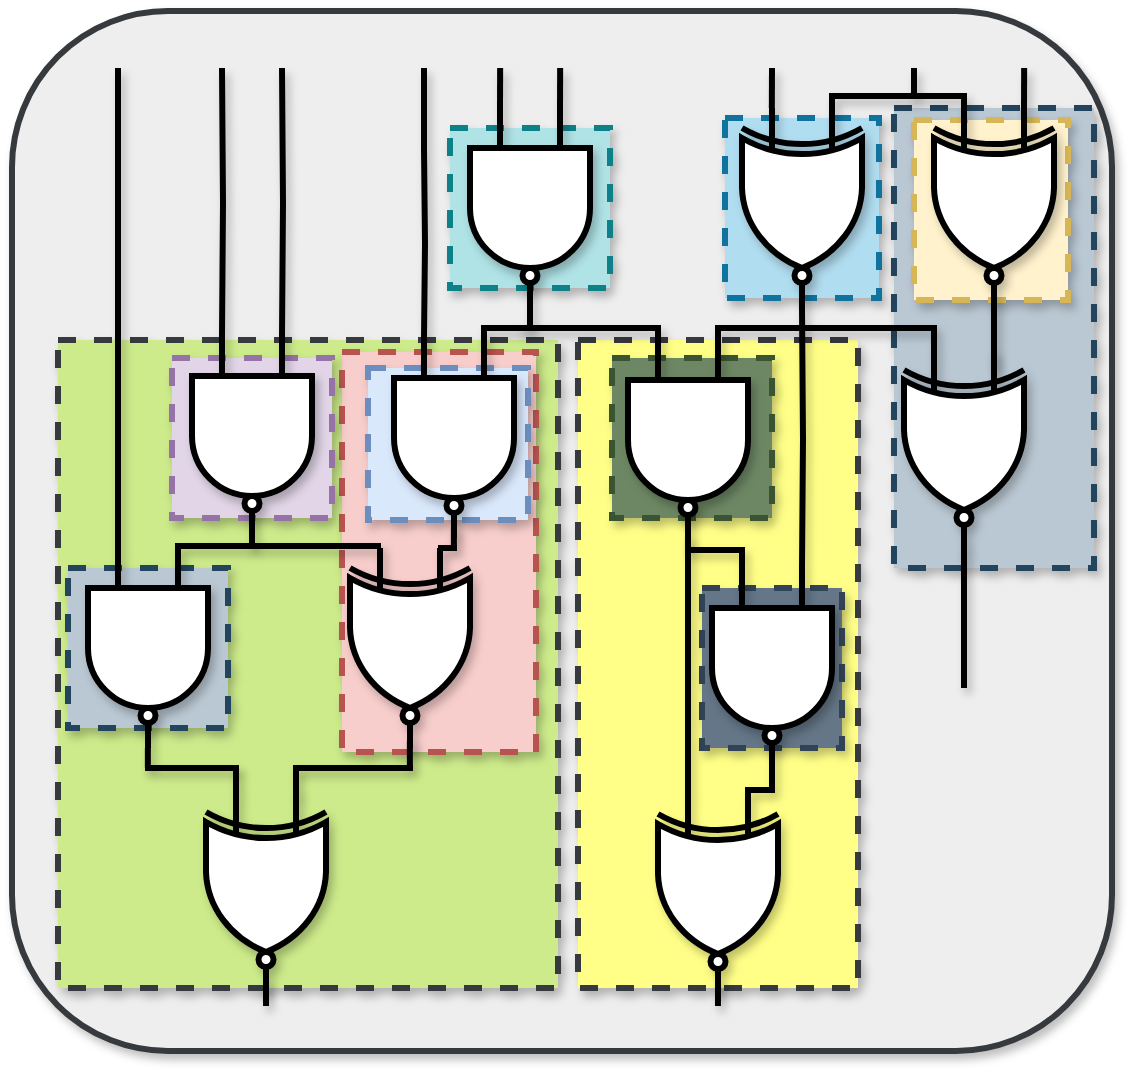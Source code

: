<mxfile version="24.7.6">
  <diagram name="第 1 页" id="32cf2SjD67FVLoWvo91B">
    <mxGraphModel dx="2298" dy="1345" grid="1" gridSize="10" guides="1" tooltips="1" connect="1" arrows="1" fold="1" page="1" pageScale="1" pageWidth="600" pageHeight="600" math="0" shadow="0">
      <root>
        <mxCell id="0" />
        <mxCell id="1" parent="0" />
        <mxCell id="VlMvp-50Jbbvg_0DPZDf-1" value="" style="rounded=1;whiteSpace=wrap;html=1;shadow=1;strokeWidth=3;fillColor=#eeeeee;strokeColor=#36393d;" parent="1" vertex="1">
          <mxGeometry x="25" y="7.5" width="550" height="520" as="geometry" />
        </mxCell>
        <mxCell id="VlMvp-50Jbbvg_0DPZDf-2" value="" style="group" parent="1" vertex="1" connectable="0">
          <mxGeometry x="48" y="36" width="525" height="480" as="geometry" />
        </mxCell>
        <mxCell id="BgFvJU5Psar2_dKR7bJg-219" value="" style="rounded=0;whiteSpace=wrap;html=1;dashed=1;strokeWidth=3;fillColor=#bac8d3;strokeColor=#23445d;shadow=1;" parent="VlMvp-50Jbbvg_0DPZDf-2" vertex="1">
          <mxGeometry x="418" y="20" width="100" height="230" as="geometry" />
        </mxCell>
        <mxCell id="BgFvJU5Psar2_dKR7bJg-217" value="" style="rounded=0;whiteSpace=wrap;html=1;dashed=1;strokeWidth=3;fillColor=#ffff88;strokeColor=#36393d;shadow=1;" parent="VlMvp-50Jbbvg_0DPZDf-2" vertex="1">
          <mxGeometry x="260" y="136" width="140" height="324" as="geometry" />
        </mxCell>
        <mxCell id="BgFvJU5Psar2_dKR7bJg-214" value="" style="rounded=0;whiteSpace=wrap;html=1;dashed=1;strokeWidth=3;fillColor=#cdeb8b;strokeColor=#36393d;shadow=1;" parent="VlMvp-50Jbbvg_0DPZDf-2" vertex="1">
          <mxGeometry y="136" width="250" height="324" as="geometry" />
        </mxCell>
        <mxCell id="BgFvJU5Psar2_dKR7bJg-161" value="" style="rounded=0;whiteSpace=wrap;html=1;dashed=1;strokeWidth=3;fillColor=#f8cecc;strokeColor=#b85450;shadow=1;" parent="VlMvp-50Jbbvg_0DPZDf-2" vertex="1">
          <mxGeometry x="142" y="142" width="97" height="200" as="geometry" />
        </mxCell>
        <mxCell id="BgFvJU5Psar2_dKR7bJg-108" value="" style="rounded=0;whiteSpace=wrap;html=1;dashed=1;strokeWidth=3;fillColor=#bac8d3;strokeColor=#23445d;shadow=1;" parent="VlMvp-50Jbbvg_0DPZDf-2" vertex="1">
          <mxGeometry x="5" y="250" width="80" height="80" as="geometry" />
        </mxCell>
        <mxCell id="BgFvJU5Psar2_dKR7bJg-110" value="" style="rounded=0;whiteSpace=wrap;html=1;dashed=1;strokeWidth=3;fillColor=#dae8fc;strokeColor=#6c8ebf;shadow=1;" parent="VlMvp-50Jbbvg_0DPZDf-2" vertex="1">
          <mxGeometry x="155" y="150" width="80" height="76" as="geometry" />
        </mxCell>
        <mxCell id="BgFvJU5Psar2_dKR7bJg-109" value="" style="rounded=0;whiteSpace=wrap;html=1;dashed=1;strokeWidth=3;fillColor=#e1d5e7;strokeColor=#9673a6;shadow=1;" parent="VlMvp-50Jbbvg_0DPZDf-2" vertex="1">
          <mxGeometry x="57" y="145" width="80" height="80" as="geometry" />
        </mxCell>
        <mxCell id="BgFvJU5Psar2_dKR7bJg-159" value="" style="group;shadow=1;" parent="VlMvp-50Jbbvg_0DPZDf-2" vertex="1" connectable="0">
          <mxGeometry x="15" width="510" height="480" as="geometry" />
        </mxCell>
        <mxCell id="BgFvJU5Psar2_dKR7bJg-220" value="" style="rounded=0;whiteSpace=wrap;html=1;dashed=1;strokeWidth=3;fillColor=#b1ddf0;strokeColor=#10739e;shadow=1;" parent="BgFvJU5Psar2_dKR7bJg-159" vertex="1">
          <mxGeometry x="318.5" y="25" width="77" height="90" as="geometry" />
        </mxCell>
        <mxCell id="BgFvJU5Psar2_dKR7bJg-218" value="" style="rounded=0;whiteSpace=wrap;html=1;dashed=1;strokeWidth=3;fillColor=#647687;strokeColor=#314354;shadow=1;fontColor=#ffffff;" parent="BgFvJU5Psar2_dKR7bJg-159" vertex="1">
          <mxGeometry x="307" y="260" width="70" height="80" as="geometry" />
        </mxCell>
        <mxCell id="BgFvJU5Psar2_dKR7bJg-215" value="" style="rounded=0;whiteSpace=wrap;html=1;dashed=1;strokeWidth=3;fillColor=#b0e3e6;strokeColor=#0e8088;shadow=1;" parent="BgFvJU5Psar2_dKR7bJg-159" vertex="1">
          <mxGeometry x="181" y="30" width="80" height="80" as="geometry" />
        </mxCell>
        <mxCell id="BgFvJU5Psar2_dKR7bJg-164" value="" style="rounded=0;whiteSpace=wrap;html=1;dashed=1;strokeWidth=3;fillColor=#6d8764;strokeColor=#3A5431;shadow=1;fontColor=#ffffff;" parent="BgFvJU5Psar2_dKR7bJg-159" vertex="1">
          <mxGeometry x="262" y="145" width="80" height="80" as="geometry" />
        </mxCell>
        <mxCell id="BgFvJU5Psar2_dKR7bJg-162" value="" style="rounded=0;whiteSpace=wrap;html=1;dashed=1;strokeWidth=3;fillColor=#fff2cc;strokeColor=#d6b656;shadow=1;" parent="BgFvJU5Psar2_dKR7bJg-159" vertex="1">
          <mxGeometry x="413" y="26" width="77" height="90" as="geometry" />
        </mxCell>
        <mxCell id="BgFvJU5Psar2_dKR7bJg-12" value="" style="verticalLabelPosition=bottom;shadow=1;dashed=0;align=center;html=1;verticalAlign=top;shape=mxgraph.electrical.logic_gates.logic_gate;operation=xor;negating=1;negSize=0.15;strokeWidth=3;direction=south;" parent="BgFvJU5Psar2_dKR7bJg-159" vertex="1">
          <mxGeometry x="131" y="240" width="60" height="100" as="geometry" />
        </mxCell>
        <mxCell id="BgFvJU5Psar2_dKR7bJg-13" value="" style="verticalLabelPosition=bottom;shadow=1;dashed=0;align=center;html=1;verticalAlign=top;shape=mxgraph.electrical.logic_gates.logic_gate;operation=and;negating=1;negSize=0.15;strokeWidth=3;direction=south;" parent="BgFvJU5Psar2_dKR7bJg-159" vertex="1">
          <mxGeometry y="240" width="60" height="100" as="geometry" />
        </mxCell>
        <mxCell id="BgFvJU5Psar2_dKR7bJg-14" value="" style="verticalLabelPosition=bottom;shadow=1;dashed=0;align=center;html=1;verticalAlign=top;shape=mxgraph.electrical.logic_gates.logic_gate;operation=and;negating=1;negSize=0.15;strokeWidth=3;direction=south;" parent="BgFvJU5Psar2_dKR7bJg-159" vertex="1">
          <mxGeometry x="52" y="134" width="60" height="100" as="geometry" />
        </mxCell>
        <mxCell id="BgFvJU5Psar2_dKR7bJg-16" value="" style="endArrow=none;html=1;rounded=0;entryX=1;entryY=0.5;entryDx=0;entryDy=0;entryPerimeter=0;strokeWidth=3;shadow=1;" parent="BgFvJU5Psar2_dKR7bJg-159" target="BgFvJU5Psar2_dKR7bJg-14" edge="1">
          <mxGeometry width="50" height="50" relative="1" as="geometry">
            <mxPoint x="82" y="240" as="sourcePoint" />
            <mxPoint x="82" y="329" as="targetPoint" />
          </mxGeometry>
        </mxCell>
        <mxCell id="BgFvJU5Psar2_dKR7bJg-18" value="" style="verticalLabelPosition=bottom;shadow=1;dashed=0;align=center;html=1;verticalAlign=top;shape=mxgraph.electrical.logic_gates.logic_gate;operation=xor;negating=1;negSize=0.15;strokeWidth=3;direction=south;" parent="BgFvJU5Psar2_dKR7bJg-159" vertex="1">
          <mxGeometry x="59" y="362" width="60" height="100" as="geometry" />
        </mxCell>
        <mxCell id="BgFvJU5Psar2_dKR7bJg-21" value="" style="endArrow=none;html=1;rounded=0;strokeWidth=3;entryX=0;entryY=0.75;entryDx=0;entryDy=0;entryPerimeter=0;edgeStyle=orthogonalEdgeStyle;shadow=1;" parent="BgFvJU5Psar2_dKR7bJg-159" target="BgFvJU5Psar2_dKR7bJg-13" edge="1">
          <mxGeometry width="50" height="50" relative="1" as="geometry">
            <mxPoint x="15" as="sourcePoint" />
            <mxPoint x="-9" y="238" as="targetPoint" />
            <Array as="points">
              <mxPoint x="15" y="8" />
            </Array>
          </mxGeometry>
        </mxCell>
        <mxCell id="BgFvJU5Psar2_dKR7bJg-22" value="" style="endArrow=none;html=1;rounded=0;strokeWidth=3;entryX=0;entryY=0.75;entryDx=0;entryDy=0;entryPerimeter=0;edgeStyle=orthogonalEdgeStyle;shadow=1;" parent="BgFvJU5Psar2_dKR7bJg-159" target="BgFvJU5Psar2_dKR7bJg-14" edge="1">
          <mxGeometry width="50" height="50" relative="1" as="geometry">
            <mxPoint x="67" as="sourcePoint" />
            <mxPoint x="72" y="119" as="targetPoint" />
          </mxGeometry>
        </mxCell>
        <mxCell id="BgFvJU5Psar2_dKR7bJg-23" value="" style="endArrow=none;html=1;rounded=0;strokeWidth=3;entryX=0;entryY=0.25;entryDx=0;entryDy=0;entryPerimeter=0;edgeStyle=orthogonalEdgeStyle;shadow=1;" parent="BgFvJU5Psar2_dKR7bJg-159" target="BgFvJU5Psar2_dKR7bJg-14" edge="1">
          <mxGeometry width="50" height="50" relative="1" as="geometry">
            <mxPoint x="97" as="sourcePoint" />
            <mxPoint x="77" y="149" as="targetPoint" />
          </mxGeometry>
        </mxCell>
        <mxCell id="BgFvJU5Psar2_dKR7bJg-24" value="" style="verticalLabelPosition=bottom;shadow=1;dashed=0;align=center;html=1;verticalAlign=top;shape=mxgraph.electrical.logic_gates.logic_gate;operation=and;negating=1;negSize=0.15;strokeWidth=3;direction=south;" parent="BgFvJU5Psar2_dKR7bJg-159" vertex="1">
          <mxGeometry x="153" y="135" width="60" height="100" as="geometry" />
        </mxCell>
        <mxCell id="BgFvJU5Psar2_dKR7bJg-25" value="" style="endArrow=none;html=1;rounded=0;strokeWidth=3;shadow=1;" parent="BgFvJU5Psar2_dKR7bJg-159" edge="1">
          <mxGeometry width="50" height="50" relative="1" as="geometry">
            <mxPoint x="184.5" y="240" as="sourcePoint" />
            <mxPoint x="175" y="240" as="targetPoint" />
          </mxGeometry>
        </mxCell>
        <mxCell id="BgFvJU5Psar2_dKR7bJg-27" value="" style="endArrow=none;html=1;rounded=0;strokeWidth=3;entryX=0;entryY=0.75;entryDx=0;entryDy=0;entryPerimeter=0;edgeStyle=orthogonalEdgeStyle;shadow=1;" parent="BgFvJU5Psar2_dKR7bJg-159" target="BgFvJU5Psar2_dKR7bJg-24" edge="1">
          <mxGeometry width="50" height="50" relative="1" as="geometry">
            <mxPoint x="168" y="40" as="sourcePoint" />
            <mxPoint x="163" y="130" as="targetPoint" />
          </mxGeometry>
        </mxCell>
        <mxCell id="BgFvJU5Psar2_dKR7bJg-28" value="" style="verticalLabelPosition=bottom;shadow=1;dashed=0;align=center;html=1;verticalAlign=top;shape=mxgraph.electrical.logic_gates.logic_gate;operation=and;negating=1;negSize=0.15;strokeWidth=3;direction=south;" parent="BgFvJU5Psar2_dKR7bJg-159" vertex="1">
          <mxGeometry x="191" y="20" width="60" height="100" as="geometry" />
        </mxCell>
        <mxCell id="BgFvJU5Psar2_dKR7bJg-29" value="" style="endArrow=none;html=1;rounded=0;strokeWidth=3;entryX=0;entryY=0.25;entryDx=0;entryDy=0;entryPerimeter=0;edgeStyle=orthogonalEdgeStyle;exitX=1;exitY=0.5;exitDx=0;exitDy=0;exitPerimeter=0;shadow=1;" parent="BgFvJU5Psar2_dKR7bJg-159" source="BgFvJU5Psar2_dKR7bJg-28" target="BgFvJU5Psar2_dKR7bJg-24" edge="1">
          <mxGeometry width="50" height="50" relative="1" as="geometry">
            <mxPoint x="140" y="50" as="sourcePoint" />
            <mxPoint x="140" y="140" as="targetPoint" />
          </mxGeometry>
        </mxCell>
        <mxCell id="BgFvJU5Psar2_dKR7bJg-30" value="" style="verticalLabelPosition=bottom;shadow=1;dashed=0;align=center;html=1;verticalAlign=top;shape=mxgraph.electrical.logic_gates.logic_gate;operation=and;negating=1;negSize=0.15;strokeWidth=3;direction=south;" parent="BgFvJU5Psar2_dKR7bJg-159" vertex="1">
          <mxGeometry x="270" y="136" width="60" height="100" as="geometry" />
        </mxCell>
        <mxCell id="BgFvJU5Psar2_dKR7bJg-31" value="" style="endArrow=none;html=1;rounded=0;strokeWidth=3;edgeStyle=orthogonalEdgeStyle;exitX=0;exitY=0.75;exitDx=0;exitDy=0;exitPerimeter=0;shadow=1;" parent="BgFvJU5Psar2_dKR7bJg-159" source="BgFvJU5Psar2_dKR7bJg-30" edge="1">
          <mxGeometry width="50" height="50" relative="1" as="geometry">
            <mxPoint x="275" y="139" as="sourcePoint" />
            <mxPoint x="215" y="130" as="targetPoint" />
            <Array as="points">
              <mxPoint x="285" y="130" />
            </Array>
          </mxGeometry>
        </mxCell>
        <mxCell id="BgFvJU5Psar2_dKR7bJg-32" value="" style="verticalLabelPosition=bottom;shadow=1;dashed=0;align=center;html=1;verticalAlign=top;shape=mxgraph.electrical.logic_gates.logic_gate;operation=xor;negating=1;negSize=0.15;strokeWidth=3;direction=south;" parent="BgFvJU5Psar2_dKR7bJg-159" vertex="1">
          <mxGeometry x="285" y="363" width="60" height="100" as="geometry" />
        </mxCell>
        <mxCell id="BgFvJU5Psar2_dKR7bJg-33" value="" style="endArrow=none;html=1;rounded=0;strokeWidth=3;entryX=0;entryY=0.75;entryDx=0;entryDy=0;entryPerimeter=0;edgeStyle=orthogonalEdgeStyle;exitX=1;exitY=0.5;exitDx=0;exitDy=0;exitPerimeter=0;shadow=1;" parent="BgFvJU5Psar2_dKR7bJg-159" source="BgFvJU5Psar2_dKR7bJg-30" target="BgFvJU5Psar2_dKR7bJg-32" edge="1">
          <mxGeometry width="50" height="50" relative="1" as="geometry">
            <mxPoint x="280" y="220" as="sourcePoint" />
            <mxPoint x="280" y="460" as="targetPoint" />
          </mxGeometry>
        </mxCell>
        <mxCell id="BgFvJU5Psar2_dKR7bJg-34" value="" style="endArrow=none;html=1;rounded=0;strokeWidth=3;shadow=1;" parent="BgFvJU5Psar2_dKR7bJg-159" edge="1">
          <mxGeometry width="50" height="50" relative="1" as="geometry">
            <mxPoint x="43.5" y="239" as="sourcePoint" />
            <mxPoint x="146.5" y="239" as="targetPoint" />
          </mxGeometry>
        </mxCell>
        <mxCell id="BgFvJU5Psar2_dKR7bJg-35" value="" style="verticalLabelPosition=bottom;shadow=1;dashed=0;align=center;html=1;verticalAlign=top;shape=mxgraph.electrical.logic_gates.logic_gate;operation=and;negating=1;negSize=0.15;strokeWidth=3;direction=south;" parent="BgFvJU5Psar2_dKR7bJg-159" vertex="1">
          <mxGeometry x="312" y="250" width="60" height="100" as="geometry" />
        </mxCell>
        <mxCell id="BgFvJU5Psar2_dKR7bJg-36" value="" style="endArrow=none;html=1;rounded=0;strokeWidth=3;edgeStyle=orthogonalEdgeStyle;exitX=0;exitY=0.75;exitDx=0;exitDy=0;exitPerimeter=0;shadow=1;" parent="BgFvJU5Psar2_dKR7bJg-159" source="BgFvJU5Psar2_dKR7bJg-35" edge="1">
          <mxGeometry width="50" height="50" relative="1" as="geometry">
            <mxPoint x="344.99" y="250" as="sourcePoint" />
            <mxPoint x="299.99" y="234" as="targetPoint" />
            <Array as="points">
              <mxPoint x="327" y="241" />
              <mxPoint x="300" y="241" />
            </Array>
          </mxGeometry>
        </mxCell>
        <mxCell id="BgFvJU5Psar2_dKR7bJg-38" value="" style="verticalLabelPosition=bottom;shadow=1;dashed=0;align=center;html=1;verticalAlign=top;shape=mxgraph.electrical.logic_gates.logic_gate;operation=xor;negating=1;negSize=0.15;strokeWidth=3;direction=south;" parent="BgFvJU5Psar2_dKR7bJg-159" vertex="1">
          <mxGeometry x="327" y="20" width="60" height="100" as="geometry" />
        </mxCell>
        <mxCell id="BgFvJU5Psar2_dKR7bJg-39" value="" style="verticalLabelPosition=bottom;shadow=1;dashed=0;align=center;html=1;verticalAlign=top;shape=mxgraph.electrical.logic_gates.logic_gate;operation=xor;negating=1;negSize=0.15;strokeWidth=3;direction=south;" parent="BgFvJU5Psar2_dKR7bJg-159" vertex="1">
          <mxGeometry x="423" y="20" width="60" height="100" as="geometry" />
        </mxCell>
        <mxCell id="BgFvJU5Psar2_dKR7bJg-40" value="" style="endArrow=none;html=1;rounded=0;strokeWidth=3;entryX=0;entryY=0.25;entryDx=0;entryDy=0;entryPerimeter=0;edgeStyle=orthogonalEdgeStyle;shadow=1;" parent="BgFvJU5Psar2_dKR7bJg-159" target="BgFvJU5Psar2_dKR7bJg-35" edge="1">
          <mxGeometry width="50" height="50" relative="1" as="geometry">
            <mxPoint x="357" y="120" as="sourcePoint" />
            <mxPoint x="356.71" y="250" as="targetPoint" />
          </mxGeometry>
        </mxCell>
        <mxCell id="BgFvJU5Psar2_dKR7bJg-41" value="" style="verticalLabelPosition=bottom;shadow=1;dashed=0;align=center;html=1;verticalAlign=top;shape=mxgraph.electrical.logic_gates.logic_gate;operation=xor;negating=1;negSize=0.15;strokeWidth=3;direction=south;" parent="BgFvJU5Psar2_dKR7bJg-159" vertex="1">
          <mxGeometry x="408" y="141" width="60" height="100" as="geometry" />
        </mxCell>
        <mxCell id="BgFvJU5Psar2_dKR7bJg-42" value="" style="endArrow=none;html=1;rounded=0;strokeWidth=3;exitX=1;exitY=0.5;exitDx=0;exitDy=0;exitPerimeter=0;entryX=0.09;entryY=0.25;entryDx=0;entryDy=0;entryPerimeter=0;shadow=1;" parent="BgFvJU5Psar2_dKR7bJg-159" source="BgFvJU5Psar2_dKR7bJg-39" target="BgFvJU5Psar2_dKR7bJg-41" edge="1">
          <mxGeometry width="50" height="50" relative="1" as="geometry">
            <mxPoint x="348" y="130" as="sourcePoint" />
            <mxPoint x="453" y="140" as="targetPoint" />
          </mxGeometry>
        </mxCell>
        <mxCell id="BgFvJU5Psar2_dKR7bJg-43" value="" style="endArrow=none;html=1;rounded=0;strokeWidth=3;edgeStyle=orthogonalEdgeStyle;exitX=0;exitY=0.75;exitDx=0;exitDy=0;exitPerimeter=0;entryX=0;entryY=0.25;entryDx=0;entryDy=0;entryPerimeter=0;shadow=1;" parent="BgFvJU5Psar2_dKR7bJg-159" source="BgFvJU5Psar2_dKR7bJg-41" target="BgFvJU5Psar2_dKR7bJg-30" edge="1">
          <mxGeometry width="50" height="50" relative="1" as="geometry">
            <mxPoint x="404.99" y="126" as="sourcePoint" />
            <mxPoint x="359.99" y="110" as="targetPoint" />
            <Array as="points">
              <mxPoint x="423" y="130" />
              <mxPoint x="315" y="130" />
            </Array>
          </mxGeometry>
        </mxCell>
        <mxCell id="BgFvJU5Psar2_dKR7bJg-44" value="" style="endArrow=none;html=1;rounded=0;strokeWidth=3;exitX=0.986;exitY=0.5;exitDx=0;exitDy=0;exitPerimeter=0;shadow=1;" parent="BgFvJU5Psar2_dKR7bJg-159" source="BgFvJU5Psar2_dKR7bJg-41" edge="1">
          <mxGeometry width="50" height="50" relative="1" as="geometry">
            <mxPoint x="437.71" y="241" as="sourcePoint" />
            <mxPoint x="438" y="310" as="targetPoint" />
          </mxGeometry>
        </mxCell>
        <mxCell id="BgFvJU5Psar2_dKR7bJg-45" value="" style="endArrow=none;html=1;rounded=0;strokeWidth=3;edgeStyle=orthogonalEdgeStyle;exitX=0;exitY=0.75;exitDx=0;exitDy=0;exitPerimeter=0;entryX=0;entryY=0.25;entryDx=0;entryDy=0;entryPerimeter=0;shadow=1;" parent="BgFvJU5Psar2_dKR7bJg-159" source="BgFvJU5Psar2_dKR7bJg-39" edge="1">
          <mxGeometry width="50" height="50" relative="1" as="geometry">
            <mxPoint x="517" y="25" as="sourcePoint" />
            <mxPoint x="372" y="20" as="targetPoint" />
            <Array as="points">
              <mxPoint x="438" y="14" />
              <mxPoint x="372" y="14" />
            </Array>
          </mxGeometry>
        </mxCell>
        <mxCell id="BgFvJU5Psar2_dKR7bJg-46" value="" style="endArrow=none;html=1;rounded=0;strokeWidth=3;entryX=0.09;entryY=0.25;entryDx=0;entryDy=0;entryPerimeter=0;shadow=1;" parent="BgFvJU5Psar2_dKR7bJg-159" edge="1">
          <mxGeometry width="50" height="50" relative="1" as="geometry">
            <mxPoint x="413" as="sourcePoint" />
            <mxPoint x="413" y="15" as="targetPoint" />
          </mxGeometry>
        </mxCell>
        <mxCell id="BgFvJU5Psar2_dKR7bJg-47" value="" style="endArrow=none;html=1;rounded=0;strokeWidth=3;entryX=0.09;entryY=0.25;entryDx=0;entryDy=0;entryPerimeter=0;shadow=1;" parent="BgFvJU5Psar2_dKR7bJg-159" edge="1">
          <mxGeometry width="50" height="50" relative="1" as="geometry">
            <mxPoint x="342" as="sourcePoint" />
            <mxPoint x="341.92" y="20" as="targetPoint" />
          </mxGeometry>
        </mxCell>
        <mxCell id="BgFvJU5Psar2_dKR7bJg-48" value="" style="endArrow=none;html=1;rounded=0;strokeWidth=3;entryX=0.09;entryY=0.25;entryDx=0;entryDy=0;entryPerimeter=0;shadow=1;" parent="BgFvJU5Psar2_dKR7bJg-159" edge="1">
          <mxGeometry width="50" height="50" relative="1" as="geometry">
            <mxPoint x="468.08" as="sourcePoint" />
            <mxPoint x="468" y="20" as="targetPoint" />
          </mxGeometry>
        </mxCell>
        <mxCell id="BgFvJU5Psar2_dKR7bJg-49" value="" style="endArrow=none;html=1;rounded=0;strokeWidth=3;entryX=0.09;entryY=0.25;entryDx=0;entryDy=0;entryPerimeter=0;shadow=1;" parent="BgFvJU5Psar2_dKR7bJg-159" edge="1">
          <mxGeometry width="50" height="50" relative="1" as="geometry">
            <mxPoint x="206.08" as="sourcePoint" />
            <mxPoint x="206" y="20" as="targetPoint" />
          </mxGeometry>
        </mxCell>
        <mxCell id="BgFvJU5Psar2_dKR7bJg-51" value="" style="endArrow=none;html=1;rounded=0;strokeWidth=3;entryX=0.09;entryY=0.25;entryDx=0;entryDy=0;entryPerimeter=0;shadow=1;" parent="BgFvJU5Psar2_dKR7bJg-159" edge="1">
          <mxGeometry width="50" height="50" relative="1" as="geometry">
            <mxPoint x="236.08" as="sourcePoint" />
            <mxPoint x="236" y="20" as="targetPoint" />
          </mxGeometry>
        </mxCell>
        <mxCell id="BgFvJU5Psar2_dKR7bJg-52" value="" style="endArrow=none;html=1;rounded=0;strokeWidth=3;entryX=0.09;entryY=0.25;entryDx=0;entryDy=0;entryPerimeter=0;shadow=1;" parent="BgFvJU5Psar2_dKR7bJg-159" edge="1">
          <mxGeometry width="50" height="50" relative="1" as="geometry">
            <mxPoint x="168" as="sourcePoint" />
            <mxPoint x="168" y="40" as="targetPoint" />
          </mxGeometry>
        </mxCell>
        <mxCell id="BgFvJU5Psar2_dKR7bJg-53" value="" style="endArrow=none;html=1;rounded=0;strokeWidth=3;shadow=1;" parent="BgFvJU5Psar2_dKR7bJg-159" edge="1">
          <mxGeometry width="50" height="50" relative="1" as="geometry">
            <mxPoint x="182.95" y="240" as="sourcePoint" />
            <mxPoint x="182.95" y="230" as="targetPoint" />
            <Array as="points">
              <mxPoint x="182.95" y="240" />
            </Array>
          </mxGeometry>
        </mxCell>
        <mxCell id="BgFvJU5Psar2_dKR7bJg-56" value="" style="endArrow=none;html=1;rounded=0;strokeWidth=3;edgeStyle=orthogonalEdgeStyle;exitX=1;exitY=0.5;exitDx=0;exitDy=0;exitPerimeter=0;entryX=0;entryY=0.25;entryDx=0;entryDy=0;entryPerimeter=0;shadow=1;" parent="BgFvJU5Psar2_dKR7bJg-159" source="BgFvJU5Psar2_dKR7bJg-35" target="BgFvJU5Psar2_dKR7bJg-32" edge="1">
          <mxGeometry width="50" height="50" relative="1" as="geometry">
            <mxPoint x="357.01" y="370" as="sourcePoint" />
            <mxPoint x="330" y="354" as="targetPoint" />
            <Array as="points">
              <mxPoint x="342" y="361" />
              <mxPoint x="330" y="361" />
            </Array>
          </mxGeometry>
        </mxCell>
        <mxCell id="BgFvJU5Psar2_dKR7bJg-57" value="" style="endArrow=none;html=1;rounded=0;strokeWidth=3;shadow=1;" parent="BgFvJU5Psar2_dKR7bJg-159" edge="1">
          <mxGeometry width="50" height="50" relative="1" as="geometry">
            <mxPoint x="28.5" y="350" as="sourcePoint" />
            <mxPoint x="75.5" y="350" as="targetPoint" />
          </mxGeometry>
        </mxCell>
        <mxCell id="BgFvJU5Psar2_dKR7bJg-58" value="" style="endArrow=none;html=1;rounded=0;strokeWidth=3;shadow=1;" parent="BgFvJU5Psar2_dKR7bJg-159" edge="1">
          <mxGeometry width="50" height="50" relative="1" as="geometry">
            <mxPoint x="102.5" y="350" as="sourcePoint" />
            <mxPoint x="162.5" y="350" as="targetPoint" />
          </mxGeometry>
        </mxCell>
        <mxCell id="BgFvJU5Psar2_dKR7bJg-60" value="" style="endArrow=none;html=1;rounded=0;strokeWidth=3;shadow=1;" parent="BgFvJU5Psar2_dKR7bJg-159" edge="1">
          <mxGeometry width="50" height="50" relative="1" as="geometry">
            <mxPoint x="29.93" y="340" as="sourcePoint" />
            <mxPoint x="29.93" y="350" as="targetPoint" />
          </mxGeometry>
        </mxCell>
        <mxCell id="BgFvJU5Psar2_dKR7bJg-62" value="" style="endArrow=none;html=1;rounded=0;strokeWidth=3;entryX=0;entryY=0.75;entryDx=0;entryDy=0;entryPerimeter=0;shadow=1;" parent="BgFvJU5Psar2_dKR7bJg-159" target="BgFvJU5Psar2_dKR7bJg-18" edge="1">
          <mxGeometry width="50" height="50" relative="1" as="geometry">
            <mxPoint x="74" y="350" as="sourcePoint" />
            <mxPoint x="81.9" y="363.5" as="targetPoint" />
          </mxGeometry>
        </mxCell>
        <mxCell id="BgFvJU5Psar2_dKR7bJg-63" value="" style="endArrow=none;html=1;rounded=0;strokeWidth=3;entryX=0;entryY=0.75;entryDx=0;entryDy=0;entryPerimeter=0;shadow=1;" parent="BgFvJU5Psar2_dKR7bJg-159" edge="1">
          <mxGeometry width="50" height="50" relative="1" as="geometry">
            <mxPoint x="104" y="350" as="sourcePoint" />
            <mxPoint x="104" y="363.5" as="targetPoint" />
          </mxGeometry>
        </mxCell>
        <mxCell id="BgFvJU5Psar2_dKR7bJg-111" value="" style="endArrow=none;html=1;rounded=0;strokeWidth=3;entryX=0;entryY=0.75;entryDx=0;entryDy=0;entryPerimeter=0;shadow=1;" parent="BgFvJU5Psar2_dKR7bJg-159" edge="1">
          <mxGeometry width="50" height="50" relative="1" as="geometry">
            <mxPoint x="160.94" y="336.5" as="sourcePoint" />
            <mxPoint x="160.94" y="350" as="targetPoint" />
          </mxGeometry>
        </mxCell>
        <mxCell id="BgFvJU5Psar2_dKR7bJg-222" value="" style="endArrow=none;html=1;rounded=0;strokeWidth=3;entryX=0;entryY=0.75;entryDx=0;entryDy=0;entryPerimeter=0;shadow=1;" parent="BgFvJU5Psar2_dKR7bJg-159" edge="1">
          <mxGeometry width="50" height="50" relative="1" as="geometry">
            <mxPoint x="315" y="457" as="sourcePoint" />
            <mxPoint x="315" y="469" as="targetPoint" />
          </mxGeometry>
        </mxCell>
        <mxCell id="BgFvJU5Psar2_dKR7bJg-221" value="" style="endArrow=none;html=1;rounded=0;strokeWidth=3;entryX=0;entryY=0.75;entryDx=0;entryDy=0;entryPerimeter=0;shadow=1;" parent="VlMvp-50Jbbvg_0DPZDf-2" edge="1">
          <mxGeometry width="50" height="50" relative="1" as="geometry">
            <mxPoint x="104" y="457" as="sourcePoint" />
            <mxPoint x="104" y="469" as="targetPoint" />
          </mxGeometry>
        </mxCell>
      </root>
    </mxGraphModel>
  </diagram>
</mxfile>

